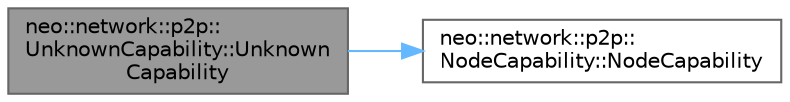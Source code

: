 digraph "neo::network::p2p::UnknownCapability::UnknownCapability"
{
 // LATEX_PDF_SIZE
  bgcolor="transparent";
  edge [fontname=Helvetica,fontsize=10,labelfontname=Helvetica,labelfontsize=10];
  node [fontname=Helvetica,fontsize=10,shape=box,height=0.2,width=0.4];
  rankdir="LR";
  Node1 [id="Node000001",label="neo::network::p2p::\lUnknownCapability::Unknown\lCapability",height=0.2,width=0.4,color="gray40", fillcolor="grey60", style="filled", fontcolor="black",tooltip="Constructs an UnknownCapability with the specified type."];
  Node1 -> Node2 [id="edge1_Node000001_Node000002",color="steelblue1",style="solid",tooltip=" "];
  Node2 [id="Node000002",label="neo::network::p2p::\lNodeCapability::NodeCapability",height=0.2,width=0.4,color="grey40", fillcolor="white", style="filled",URL="$classneo_1_1network_1_1p2p_1_1_node_capability.html#a7c3901db0bb84cf1a617a509dabf4834",tooltip="Constructs an empty NodeCapability."];
}
